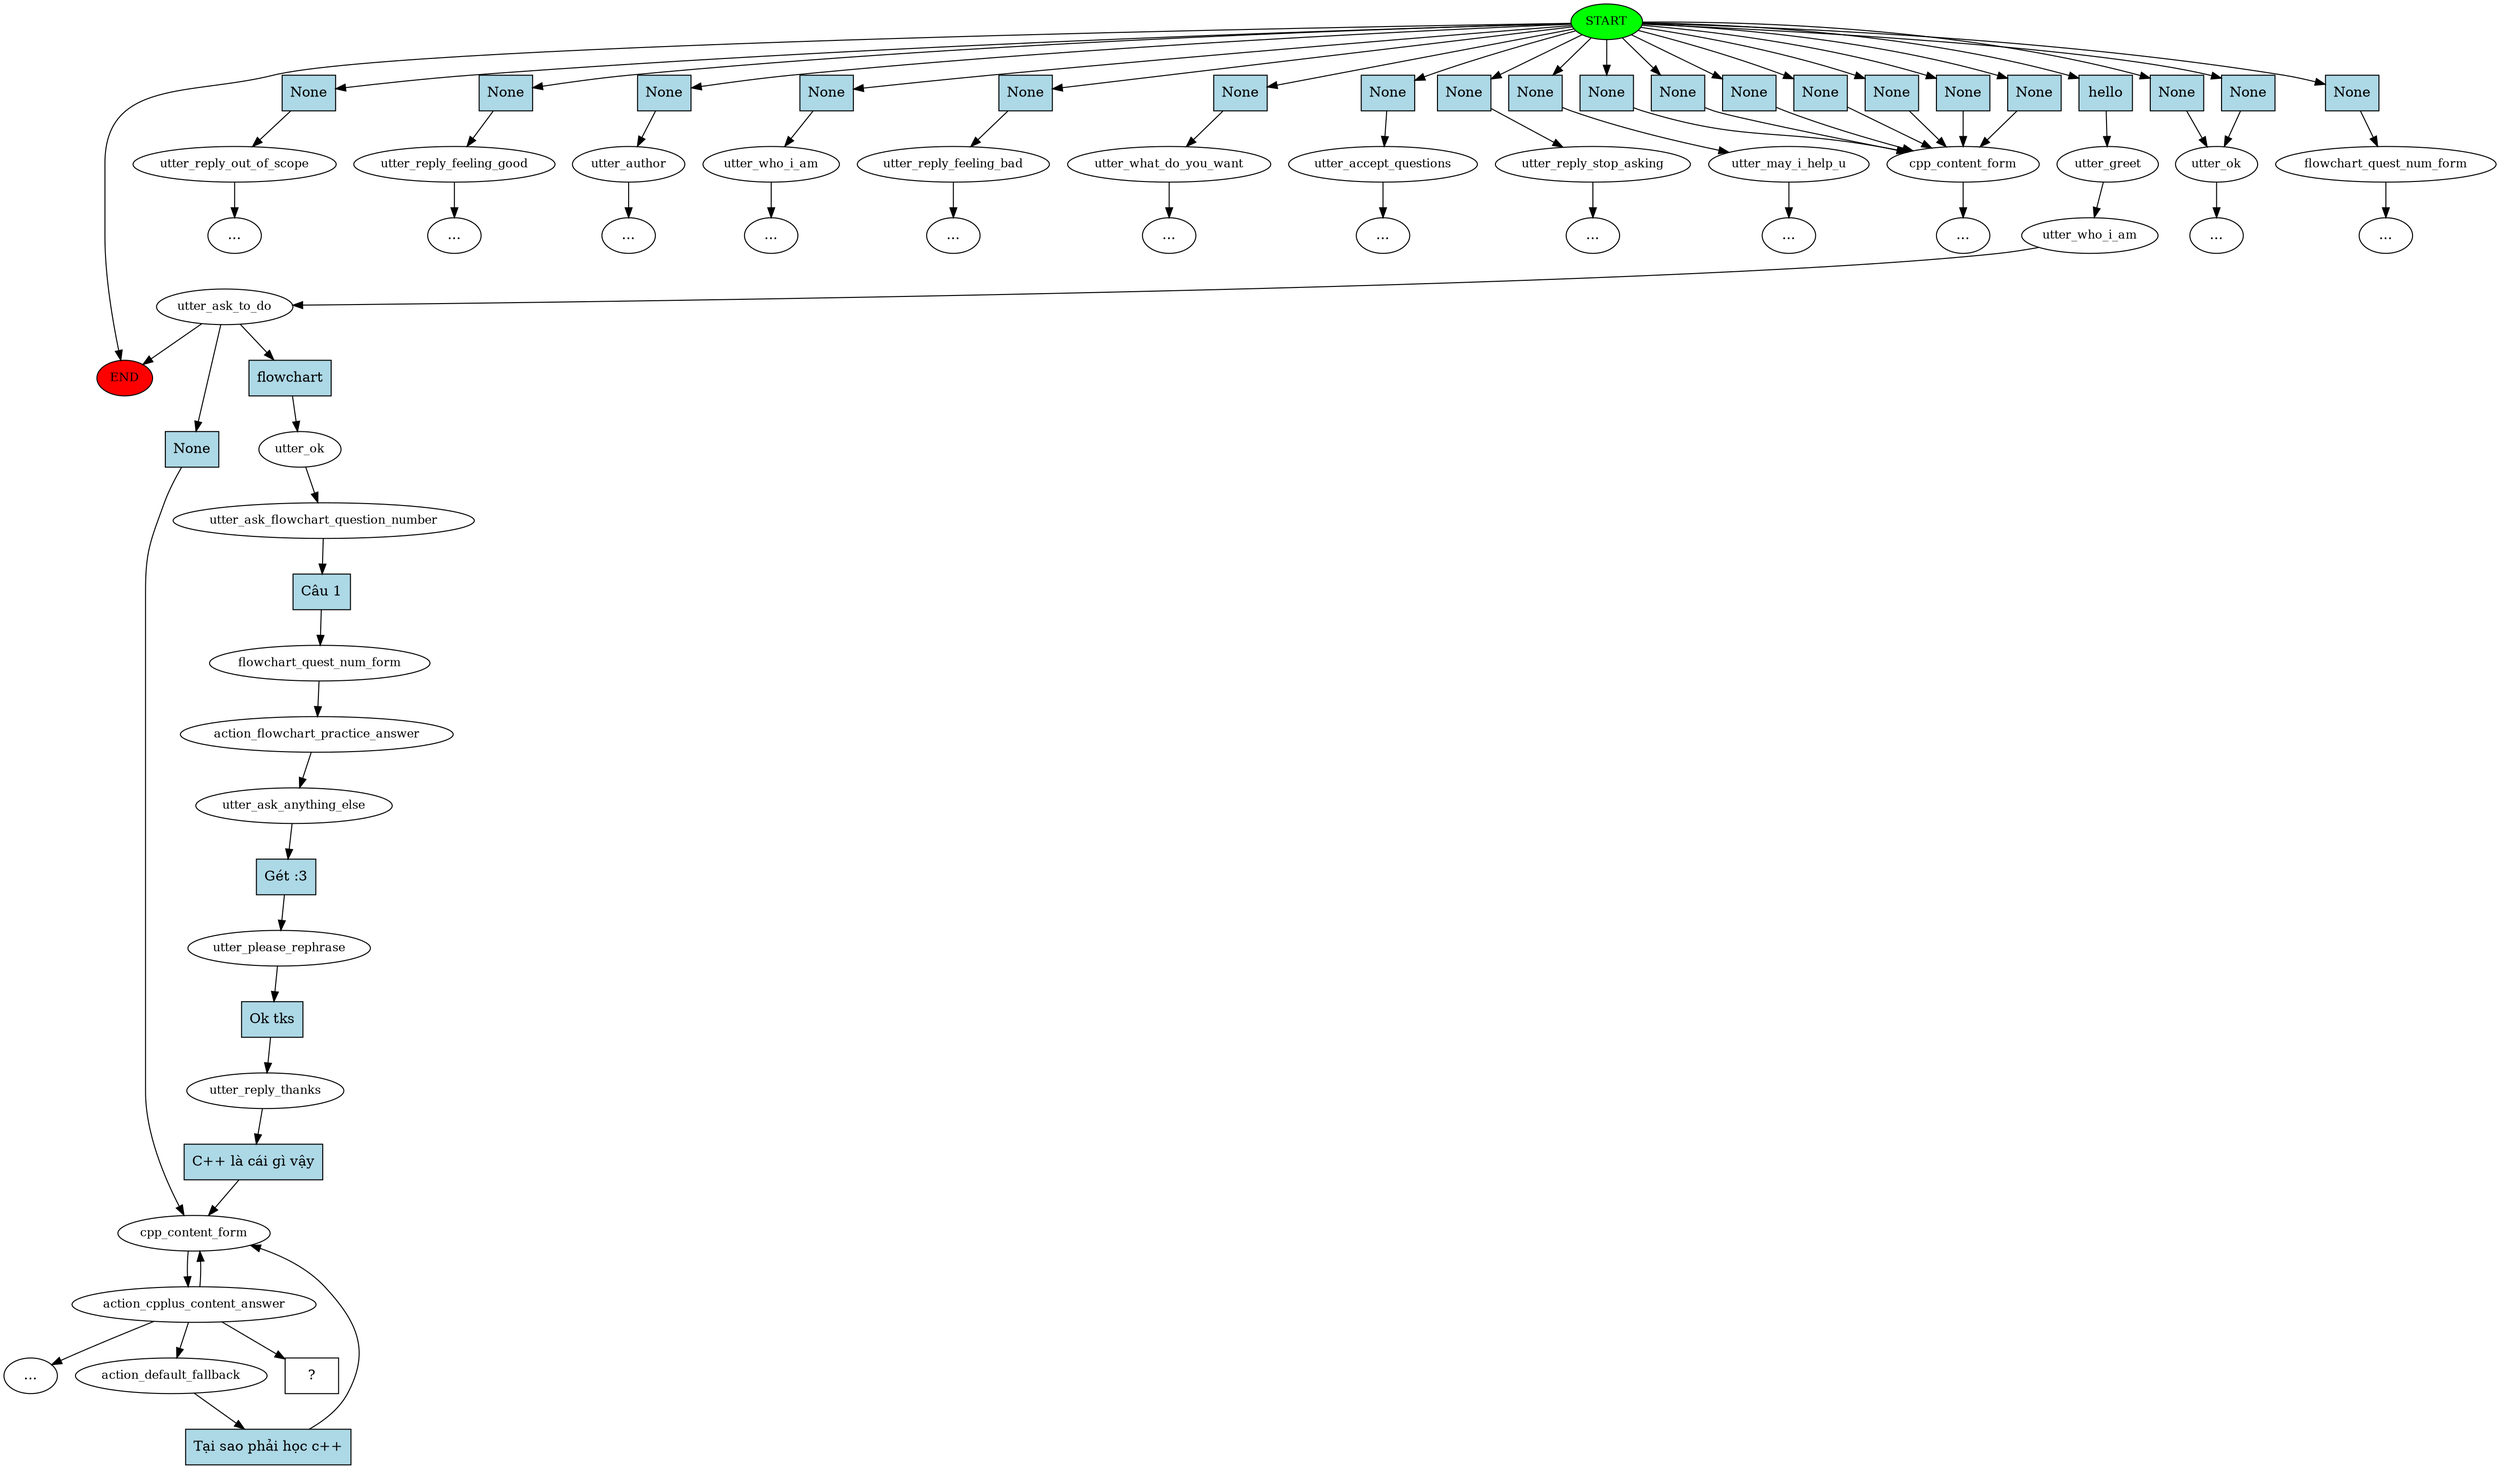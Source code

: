digraph  {
0 [class="start active", fillcolor=green, fontsize=12, label=START, style=filled];
"-1" [class=end, fillcolor=red, fontsize=12, label=END, style=filled];
1 [class="", fontsize=12, label=utter_reply_out_of_scope];
"-3" [class=ellipsis, label="..."];
2 [class="", fontsize=12, label=utter_reply_feeling_good];
"-4" [class=ellipsis, label="..."];
3 [class="", fontsize=12, label=utter_author];
"-5" [class=ellipsis, label="..."];
4 [class="", fontsize=12, label=utter_who_i_am];
"-6" [class=ellipsis, label="..."];
5 [class="", fontsize=12, label=utter_reply_feeling_bad];
"-8" [class=ellipsis, label="..."];
7 [class="", fontsize=12, label=utter_what_do_you_want];
"-9" [class=ellipsis, label="..."];
8 [class="", fontsize=12, label=utter_accept_questions];
9 [class="", fontsize=12, label=utter_reply_stop_asking];
"-11" [class=ellipsis, label="..."];
10 [class="", fontsize=12, label=utter_may_i_help_u];
"-12" [class=ellipsis, label="..."];
13 [class="", fontsize=12, label=cpp_content_form];
"-51" [class=ellipsis, label="..."];
54 [class=active, fontsize=12, label=utter_greet];
55 [class=active, fontsize=12, label=utter_who_i_am];
56 [class=active, fontsize=12, label=utter_ask_to_do];
57 [class=active, fontsize=12, label=cpp_content_form];
58 [class=active, fontsize=12, label=action_cpplus_content_answer];
"-56" [class=ellipsis, label="..."];
59 [class="", fontsize=12, label=utter_ok];
60 [class="", fontsize=12, label=flowchart_quest_num_form];
"-58" [class=ellipsis, label="..."];
"-59" [class=ellipsis, label="..."];
"-61" [class=ellipsis, label="..."];
70 [class=active, fontsize=12, label=utter_ok];
71 [class=active, fontsize=12, label=utter_ask_flowchart_question_number];
72 [class=active, fontsize=12, label=flowchart_quest_num_form];
73 [class=active, fontsize=12, label=action_flowchart_practice_answer];
74 [class=active, fontsize=12, label=utter_ask_anything_else];
75 [class=active, fontsize=12, label=utter_please_rephrase];
76 [class=active, fontsize=12, label=utter_reply_thanks];
79 [class=active, fontsize=12, label=action_default_fallback];
84 [class="intent dashed active", label="  ?  ", shape=rect];
85 [class=intent, fillcolor=lightblue, label=None, shape=rect, style=filled];
86 [class=intent, fillcolor=lightblue, label=None, shape=rect, style=filled];
87 [class=intent, fillcolor=lightblue, label=None, shape=rect, style=filled];
88 [class=intent, fillcolor=lightblue, label=None, shape=rect, style=filled];
89 [class=intent, fillcolor=lightblue, label=None, shape=rect, style=filled];
90 [class=intent, fillcolor=lightblue, label=None, shape=rect, style=filled];
91 [class=intent, fillcolor=lightblue, label=None, shape=rect, style=filled];
92 [class=intent, fillcolor=lightblue, label=None, shape=rect, style=filled];
93 [class=intent, fillcolor=lightblue, label=None, shape=rect, style=filled];
94 [class=intent, fillcolor=lightblue, label=None, shape=rect, style=filled];
95 [class=intent, fillcolor=lightblue, label=None, shape=rect, style=filled];
96 [class=intent, fillcolor=lightblue, label=None, shape=rect, style=filled];
97 [class=intent, fillcolor=lightblue, label=None, shape=rect, style=filled];
98 [class=intent, fillcolor=lightblue, label=None, shape=rect, style=filled];
99 [class=intent, fillcolor=lightblue, label=None, shape=rect, style=filled];
100 [class=intent, fillcolor=lightblue, label=None, shape=rect, style=filled];
101 [class="intent active", fillcolor=lightblue, label=hello, shape=rect, style=filled];
102 [class=intent, fillcolor=lightblue, label=None, shape=rect, style=filled];
103 [class=intent, fillcolor=lightblue, label=None, shape=rect, style=filled];
104 [class=intent, fillcolor=lightblue, label=None, shape=rect, style=filled];
105 [class=intent, fillcolor=lightblue, label=None, shape=rect, style=filled];
106 [class="intent active", fillcolor=lightblue, label=flowchart, shape=rect, style=filled];
107 [class="intent active", fillcolor=lightblue, label="Câu 1", shape=rect, style=filled];
108 [class="intent active", fillcolor=lightblue, label="Gét :3", shape=rect, style=filled];
109 [class="intent active", fillcolor=lightblue, label="Ok tks", shape=rect, style=filled];
110 [class="intent active", fillcolor=lightblue, label="C++ là cái gì vậy", shape=rect, style=filled];
111 [class="intent active", fillcolor=lightblue, label="Tại sao phải học c++", shape=rect, style=filled];
0 -> "-1"  [class="", key=NONE, label=""];
0 -> 85  [class="", key=0];
0 -> 86  [class="", key=0];
0 -> 87  [class="", key=0];
0 -> 88  [class="", key=0];
0 -> 89  [class="", key=0];
0 -> 90  [class="", key=0];
0 -> 91  [class="", key=0];
0 -> 92  [class="", key=0];
0 -> 93  [class="", key=0];
0 -> 94  [class="", key=0];
0 -> 95  [class="", key=0];
0 -> 96  [class="", key=0];
0 -> 97  [class="", key=0];
0 -> 98  [class="", key=0];
0 -> 99  [class="", key=0];
0 -> 100  [class="", key=0];
0 -> 101  [class=active, key=0];
0 -> 102  [class="", key=0];
0 -> 103  [class="", key=0];
0 -> 104  [class="", key=0];
1 -> "-3"  [class="", key=NONE, label=""];
2 -> "-4"  [class="", key=NONE, label=""];
3 -> "-5"  [class="", key=NONE, label=""];
4 -> "-6"  [class="", key=NONE, label=""];
5 -> "-8"  [class="", key=NONE, label=""];
7 -> "-9"  [class="", key=NONE, label=""];
8 -> "-51"  [class="", key=NONE, label=""];
9 -> "-11"  [class="", key=NONE, label=""];
10 -> "-12"  [class="", key=NONE, label=""];
13 -> "-59"  [class="", key=NONE, label=""];
54 -> 55  [class=active, key=NONE, label=""];
55 -> 56  [class=active, key=NONE, label=""];
56 -> "-1"  [class="", key=NONE, label=""];
56 -> 105  [class="", key=0];
56 -> 106  [class=active, key=0];
57 -> 58  [class=active, key=NONE, label=""];
58 -> "-56"  [class="", key=NONE, label=""];
58 -> 79  [class=active, key=NONE, label=""];
58 -> 57  [class=active, key=NONE, label=""];
58 -> 84  [class=active, key=NONE, label=""];
59 -> "-61"  [class="", key=NONE, label=""];
60 -> "-58"  [class="", key=NONE, label=""];
70 -> 71  [class=active, key=NONE, label=""];
71 -> 107  [class=active, key=0];
72 -> 73  [class=active, key=NONE, label=""];
73 -> 74  [class=active, key=NONE, label=""];
74 -> 108  [class=active, key=0];
75 -> 109  [class=active, key=0];
76 -> 110  [class=active, key=0];
79 -> 111  [class=active, key=0];
85 -> 1  [class="", key=0];
86 -> 2  [class="", key=0];
87 -> 3  [class="", key=0];
88 -> 4  [class="", key=0];
89 -> 5  [class="", key=0];
90 -> 7  [class="", key=0];
91 -> 8  [class="", key=0];
92 -> 9  [class="", key=0];
93 -> 10  [class="", key=0];
94 -> 13  [class="", key=0];
95 -> 13  [class="", key=0];
96 -> 13  [class="", key=0];
97 -> 13  [class="", key=0];
98 -> 13  [class="", key=0];
99 -> 13  [class="", key=0];
100 -> 13  [class="", key=0];
101 -> 54  [class=active, key=0];
102 -> 59  [class="", key=0];
103 -> 59  [class="", key=0];
104 -> 60  [class="", key=0];
105 -> 57  [class="", key=0];
106 -> 70  [class=active, key=0];
107 -> 72  [class=active, key=0];
108 -> 75  [class=active, key=0];
109 -> 76  [class=active, key=0];
110 -> 57  [class=active, key=0];
111 -> 57  [class=active, key=0];
}
